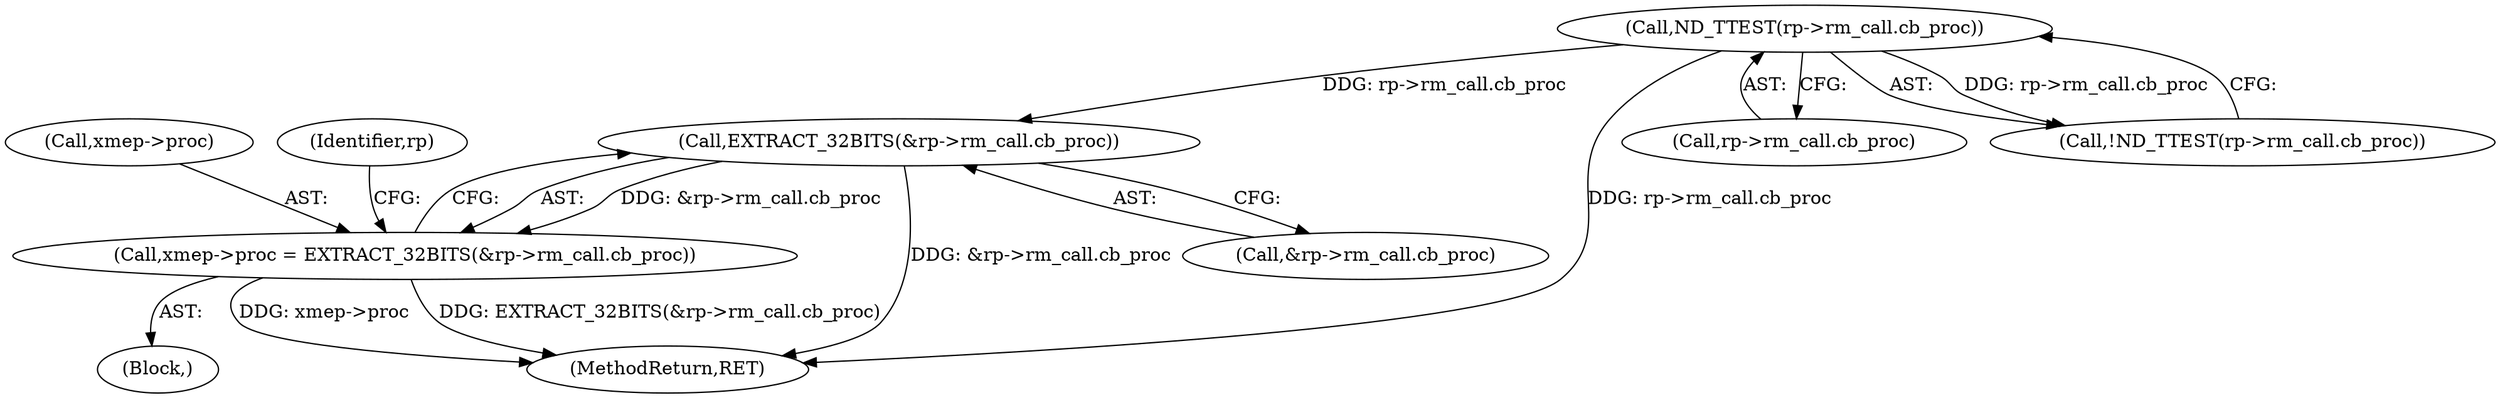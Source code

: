 digraph "0_tcpdump_b45a9a167ca6a3ef2752ae9d48d56ac14b001bfd@pointer" {
"1000257" [label="(Call,EXTRACT_32BITS(&rp->rm_call.cb_proc))"];
"1000245" [label="(Call,ND_TTEST(rp->rm_call.cb_proc))"];
"1000253" [label="(Call,xmep->proc = EXTRACT_32BITS(&rp->rm_call.cb_proc))"];
"1000258" [label="(Call,&rp->rm_call.cb_proc)"];
"1000104" [label="(Block,)"];
"1000246" [label="(Call,rp->rm_call.cb_proc)"];
"1000287" [label="(MethodReturn,RET)"];
"1000257" [label="(Call,EXTRACT_32BITS(&rp->rm_call.cb_proc))"];
"1000245" [label="(Call,ND_TTEST(rp->rm_call.cb_proc))"];
"1000244" [label="(Call,!ND_TTEST(rp->rm_call.cb_proc))"];
"1000254" [label="(Call,xmep->proc)"];
"1000269" [label="(Identifier,rp)"];
"1000253" [label="(Call,xmep->proc = EXTRACT_32BITS(&rp->rm_call.cb_proc))"];
"1000257" -> "1000253"  [label="AST: "];
"1000257" -> "1000258"  [label="CFG: "];
"1000258" -> "1000257"  [label="AST: "];
"1000253" -> "1000257"  [label="CFG: "];
"1000257" -> "1000287"  [label="DDG: &rp->rm_call.cb_proc"];
"1000257" -> "1000253"  [label="DDG: &rp->rm_call.cb_proc"];
"1000245" -> "1000257"  [label="DDG: rp->rm_call.cb_proc"];
"1000245" -> "1000244"  [label="AST: "];
"1000245" -> "1000246"  [label="CFG: "];
"1000246" -> "1000245"  [label="AST: "];
"1000244" -> "1000245"  [label="CFG: "];
"1000245" -> "1000287"  [label="DDG: rp->rm_call.cb_proc"];
"1000245" -> "1000244"  [label="DDG: rp->rm_call.cb_proc"];
"1000253" -> "1000104"  [label="AST: "];
"1000254" -> "1000253"  [label="AST: "];
"1000269" -> "1000253"  [label="CFG: "];
"1000253" -> "1000287"  [label="DDG: xmep->proc"];
"1000253" -> "1000287"  [label="DDG: EXTRACT_32BITS(&rp->rm_call.cb_proc)"];
}
